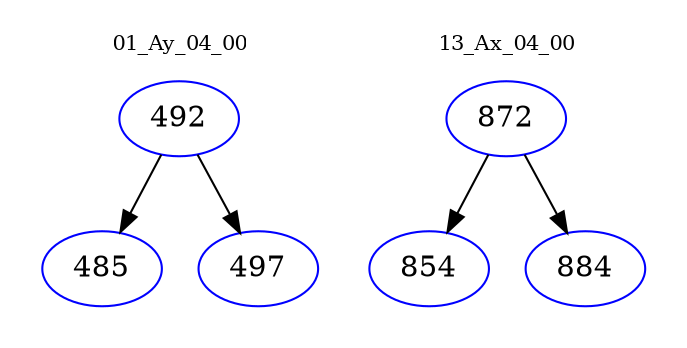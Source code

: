 digraph{
subgraph cluster_0 {
color = white
label = "01_Ay_04_00";
fontsize=10;
T0_492 [label="492", color="blue"]
T0_492 -> T0_485 [color="black"]
T0_485 [label="485", color="blue"]
T0_492 -> T0_497 [color="black"]
T0_497 [label="497", color="blue"]
}
subgraph cluster_1 {
color = white
label = "13_Ax_04_00";
fontsize=10;
T1_872 [label="872", color="blue"]
T1_872 -> T1_854 [color="black"]
T1_854 [label="854", color="blue"]
T1_872 -> T1_884 [color="black"]
T1_884 [label="884", color="blue"]
}
}
